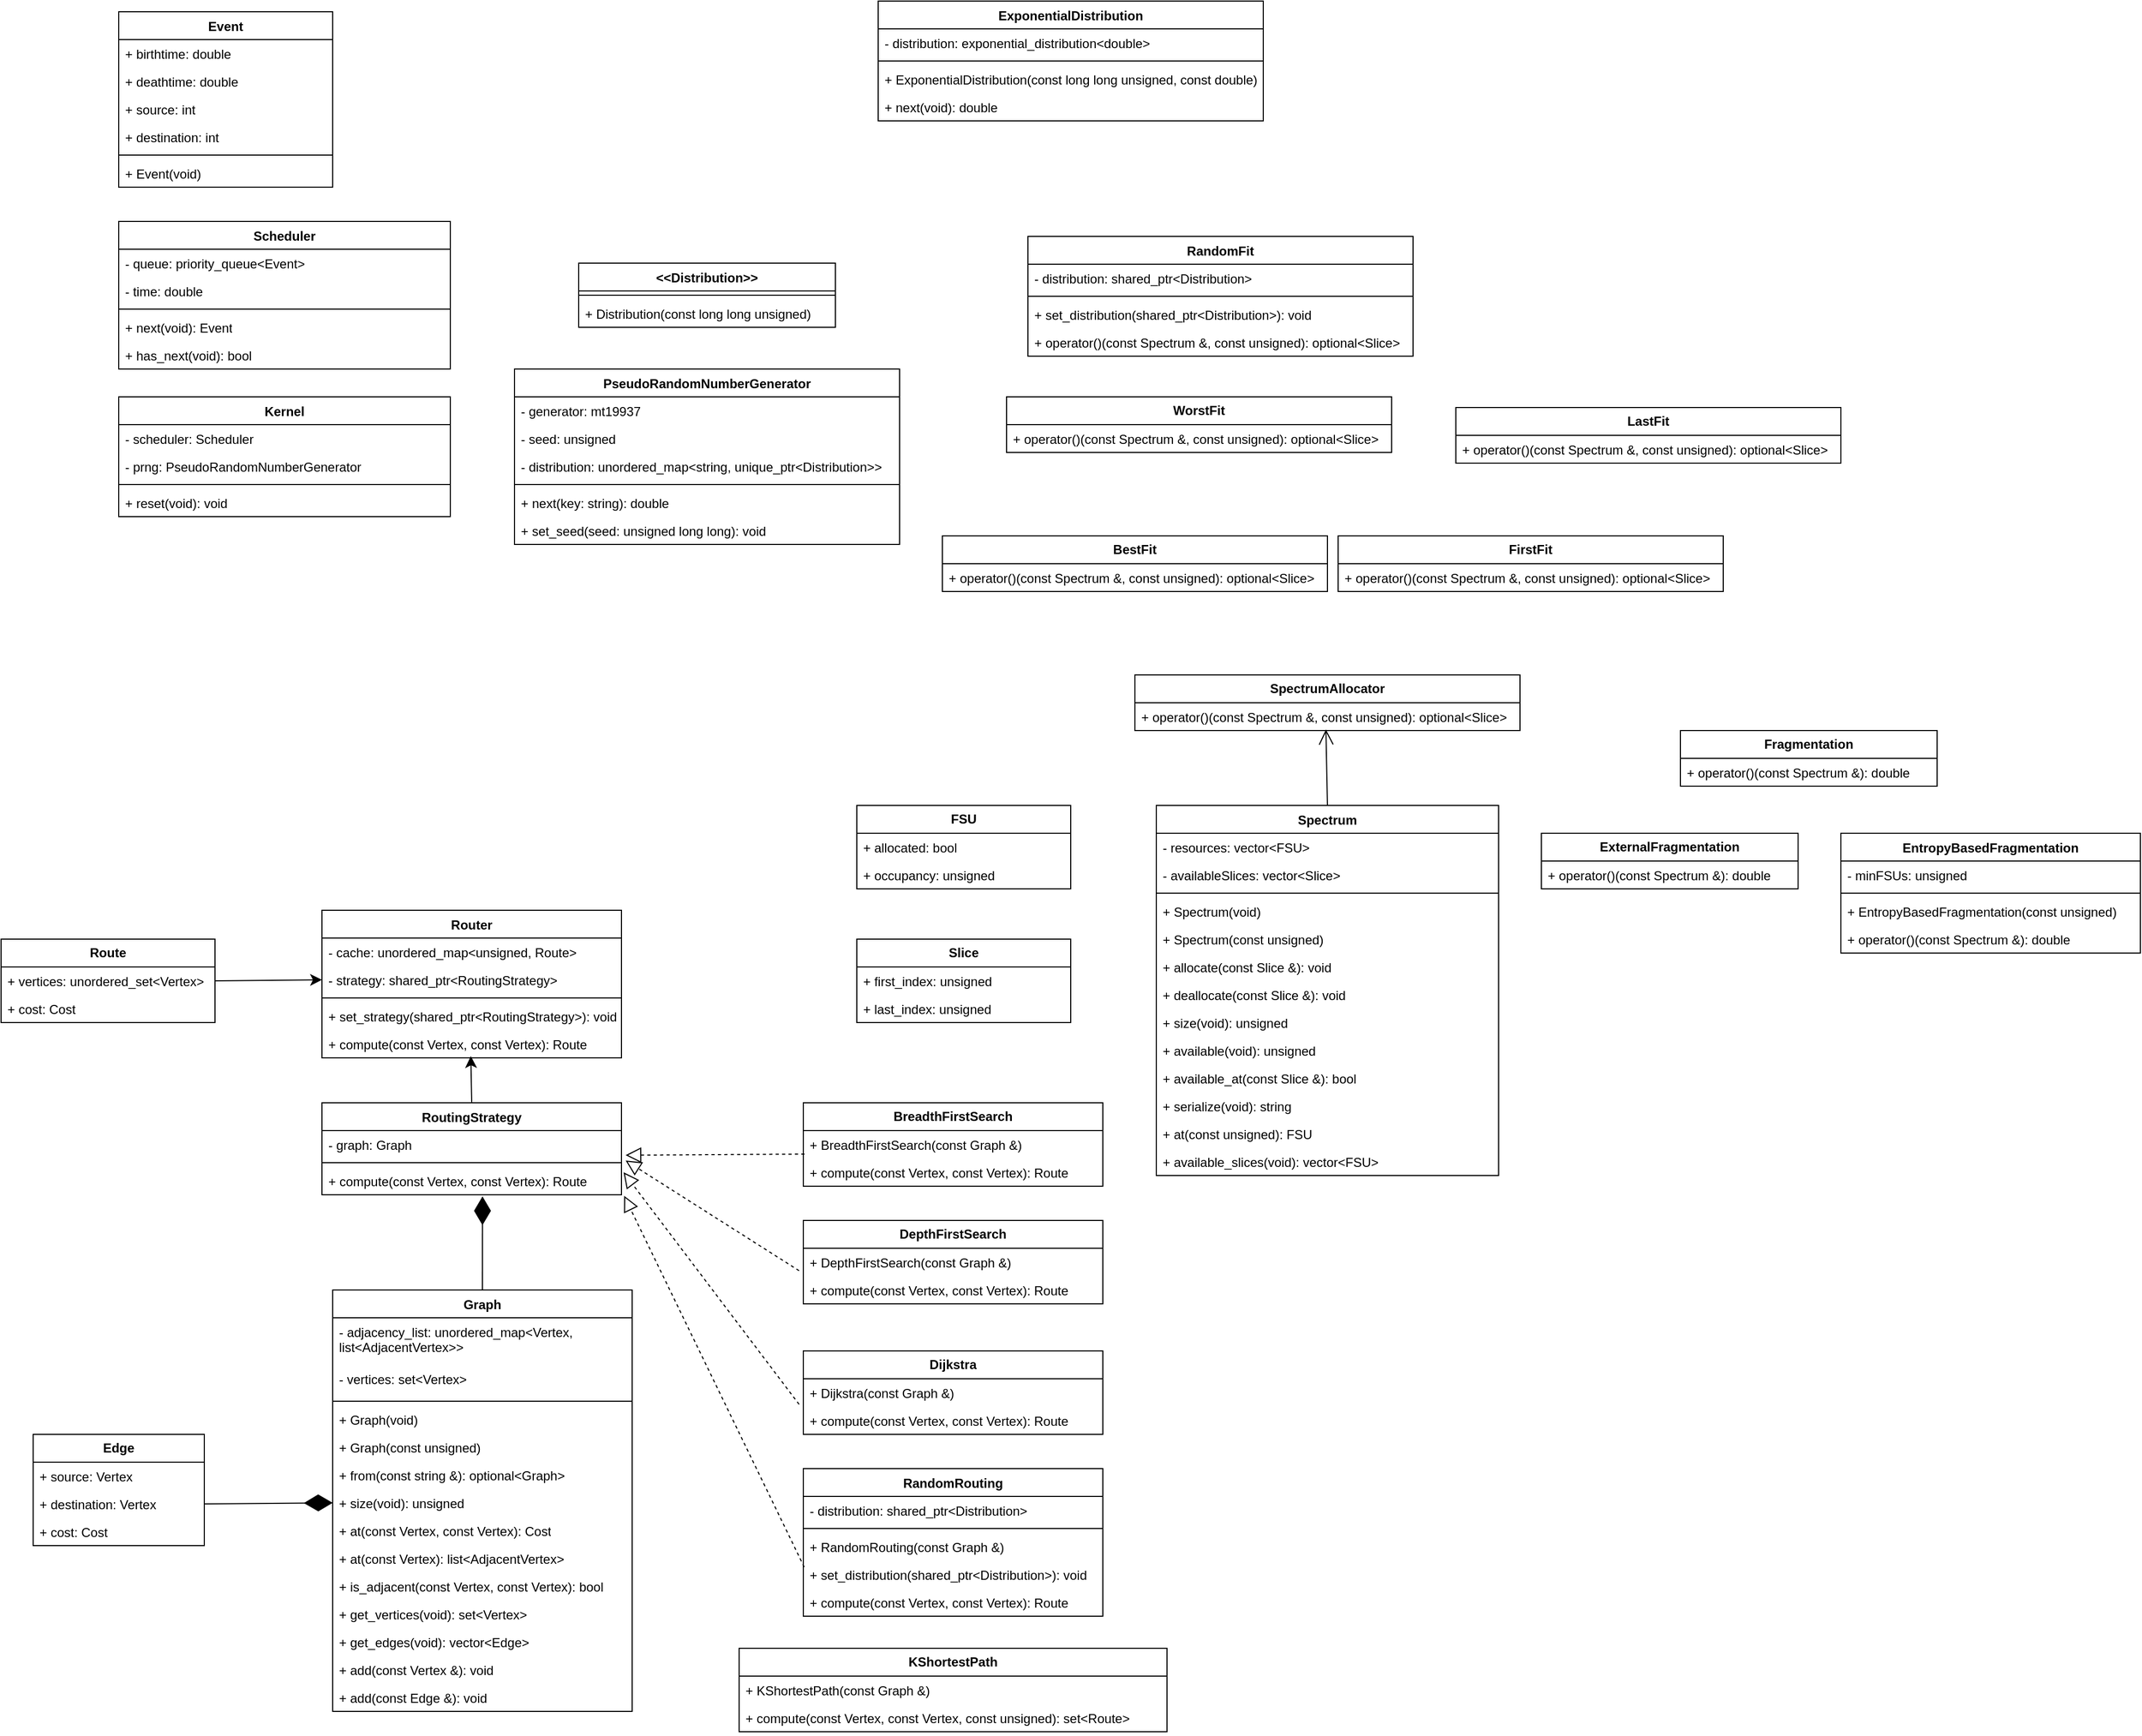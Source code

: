 <mxfile version="28.0.6">
  <diagram name="Class Diagram" id="etVhV5FqyHvskcprflf7">
    <mxGraphModel dx="1246" dy="1850" grid="1" gridSize="10" guides="1" tooltips="1" connect="1" arrows="1" fold="1" page="1" pageScale="1" pageWidth="827" pageHeight="1169" math="0" shadow="0">
      <root>
        <mxCell id="0" />
        <mxCell id="1" parent="0" />
        <mxCell id="QWBZkWJEh9wzD2UI-ISR-1" value="Graph" style="swimlane;fontStyle=1;align=center;verticalAlign=top;childLayout=stackLayout;horizontal=1;startSize=26;horizontalStack=0;resizeParent=1;resizeParentMax=0;resizeLast=0;collapsible=1;marginBottom=0;whiteSpace=wrap;html=1;" parent="1" vertex="1">
          <mxGeometry x="350" y="375" width="280" height="394" as="geometry" />
        </mxCell>
        <mxCell id="QWBZkWJEh9wzD2UI-ISR-2" value="- adjacency_list: unordered_map&amp;lt;Vertex, list&amp;lt;AdjacentVertex&amp;gt;&amp;gt;" style="text;strokeColor=none;fillColor=none;align=left;verticalAlign=top;spacingLeft=4;spacingRight=4;overflow=hidden;rotatable=0;points=[[0,0.5],[1,0.5]];portConstraint=eastwest;whiteSpace=wrap;html=1;" parent="QWBZkWJEh9wzD2UI-ISR-1" vertex="1">
          <mxGeometry y="26" width="280" height="44" as="geometry" />
        </mxCell>
        <mxCell id="QWBZkWJEh9wzD2UI-ISR-3" value="- vertices: set&amp;lt;Vertex&amp;gt;" style="text;strokeColor=none;fillColor=none;align=left;verticalAlign=top;spacingLeft=4;spacingRight=4;overflow=hidden;rotatable=0;points=[[0,0.5],[1,0.5]];portConstraint=eastwest;whiteSpace=wrap;html=1;" parent="QWBZkWJEh9wzD2UI-ISR-1" vertex="1">
          <mxGeometry y="70" width="280" height="30" as="geometry" />
        </mxCell>
        <mxCell id="QWBZkWJEh9wzD2UI-ISR-4" value="" style="line;strokeWidth=1;fillColor=none;align=left;verticalAlign=middle;spacingTop=-1;spacingLeft=3;spacingRight=3;rotatable=0;labelPosition=right;points=[];portConstraint=eastwest;strokeColor=inherit;" parent="QWBZkWJEh9wzD2UI-ISR-1" vertex="1">
          <mxGeometry y="100" width="280" height="8" as="geometry" />
        </mxCell>
        <mxCell id="QWBZkWJEh9wzD2UI-ISR-5" value="+ Graph(void)" style="text;strokeColor=none;fillColor=none;align=left;verticalAlign=top;spacingLeft=4;spacingRight=4;overflow=hidden;rotatable=0;points=[[0,0.5],[1,0.5]];portConstraint=eastwest;whiteSpace=wrap;html=1;" parent="QWBZkWJEh9wzD2UI-ISR-1" vertex="1">
          <mxGeometry y="108" width="280" height="26" as="geometry" />
        </mxCell>
        <mxCell id="QWBZkWJEh9wzD2UI-ISR-6" value="+ Graph(const unsigned)" style="text;strokeColor=none;fillColor=none;align=left;verticalAlign=top;spacingLeft=4;spacingRight=4;overflow=hidden;rotatable=0;points=[[0,0.5],[1,0.5]];portConstraint=eastwest;whiteSpace=wrap;html=1;" parent="QWBZkWJEh9wzD2UI-ISR-1" vertex="1">
          <mxGeometry y="134" width="280" height="26" as="geometry" />
        </mxCell>
        <mxCell id="QWBZkWJEh9wzD2UI-ISR-7" value="+ from(const string &amp;amp;): optional&amp;lt;Graph&amp;gt;" style="text;strokeColor=none;fillColor=none;align=left;verticalAlign=top;spacingLeft=4;spacingRight=4;overflow=hidden;rotatable=0;points=[[0,0.5],[1,0.5]];portConstraint=eastwest;whiteSpace=wrap;html=1;" parent="QWBZkWJEh9wzD2UI-ISR-1" vertex="1">
          <mxGeometry y="160" width="280" height="26" as="geometry" />
        </mxCell>
        <mxCell id="QWBZkWJEh9wzD2UI-ISR-8" value="+ size(void): unsigned" style="text;strokeColor=none;fillColor=none;align=left;verticalAlign=top;spacingLeft=4;spacingRight=4;overflow=hidden;rotatable=0;points=[[0,0.5],[1,0.5]];portConstraint=eastwest;whiteSpace=wrap;html=1;" parent="QWBZkWJEh9wzD2UI-ISR-1" vertex="1">
          <mxGeometry y="186" width="280" height="26" as="geometry" />
        </mxCell>
        <mxCell id="QWBZkWJEh9wzD2UI-ISR-9" value="+ at(const Vertex, const Vertex): Cost" style="text;strokeColor=none;fillColor=none;align=left;verticalAlign=top;spacingLeft=4;spacingRight=4;overflow=hidden;rotatable=0;points=[[0,0.5],[1,0.5]];portConstraint=eastwest;whiteSpace=wrap;html=1;" parent="QWBZkWJEh9wzD2UI-ISR-1" vertex="1">
          <mxGeometry y="212" width="280" height="26" as="geometry" />
        </mxCell>
        <mxCell id="QWBZkWJEh9wzD2UI-ISR-10" value="+ at(const Vertex): list&amp;lt;AdjacentVertex&amp;gt;" style="text;strokeColor=none;fillColor=none;align=left;verticalAlign=top;spacingLeft=4;spacingRight=4;overflow=hidden;rotatable=0;points=[[0,0.5],[1,0.5]];portConstraint=eastwest;whiteSpace=wrap;html=1;" parent="QWBZkWJEh9wzD2UI-ISR-1" vertex="1">
          <mxGeometry y="238" width="280" height="26" as="geometry" />
        </mxCell>
        <mxCell id="QWBZkWJEh9wzD2UI-ISR-11" value="+ is_adjacent(const Vertex, const Vertex): bool" style="text;strokeColor=none;fillColor=none;align=left;verticalAlign=top;spacingLeft=4;spacingRight=4;overflow=hidden;rotatable=0;points=[[0,0.5],[1,0.5]];portConstraint=eastwest;whiteSpace=wrap;html=1;" parent="QWBZkWJEh9wzD2UI-ISR-1" vertex="1">
          <mxGeometry y="264" width="280" height="26" as="geometry" />
        </mxCell>
        <mxCell id="QWBZkWJEh9wzD2UI-ISR-12" value="+ get_vertices(void): set&amp;lt;Vertex&amp;gt;" style="text;strokeColor=none;fillColor=none;align=left;verticalAlign=top;spacingLeft=4;spacingRight=4;overflow=hidden;rotatable=0;points=[[0,0.5],[1,0.5]];portConstraint=eastwest;whiteSpace=wrap;html=1;" parent="QWBZkWJEh9wzD2UI-ISR-1" vertex="1">
          <mxGeometry y="290" width="280" height="26" as="geometry" />
        </mxCell>
        <mxCell id="QWBZkWJEh9wzD2UI-ISR-13" value="+ get_edges(void): vector&amp;lt;Edge&amp;gt;" style="text;strokeColor=none;fillColor=none;align=left;verticalAlign=top;spacingLeft=4;spacingRight=4;overflow=hidden;rotatable=0;points=[[0,0.5],[1,0.5]];portConstraint=eastwest;whiteSpace=wrap;html=1;" parent="QWBZkWJEh9wzD2UI-ISR-1" vertex="1">
          <mxGeometry y="316" width="280" height="26" as="geometry" />
        </mxCell>
        <mxCell id="QWBZkWJEh9wzD2UI-ISR-14" value="+ add(const Vertex &amp;amp;): void" style="text;strokeColor=none;fillColor=none;align=left;verticalAlign=top;spacingLeft=4;spacingRight=4;overflow=hidden;rotatable=0;points=[[0,0.5],[1,0.5]];portConstraint=eastwest;whiteSpace=wrap;html=1;" parent="QWBZkWJEh9wzD2UI-ISR-1" vertex="1">
          <mxGeometry y="342" width="280" height="26" as="geometry" />
        </mxCell>
        <mxCell id="QWBZkWJEh9wzD2UI-ISR-15" value="+ add(const Edge &amp;amp;): void" style="text;strokeColor=none;fillColor=none;align=left;verticalAlign=top;spacingLeft=4;spacingRight=4;overflow=hidden;rotatable=0;points=[[0,0.5],[1,0.5]];portConstraint=eastwest;whiteSpace=wrap;html=1;" parent="QWBZkWJEh9wzD2UI-ISR-1" vertex="1">
          <mxGeometry y="368" width="280" height="26" as="geometry" />
        </mxCell>
        <mxCell id="QWBZkWJEh9wzD2UI-ISR-16" value="&lt;b&gt;Edge&lt;/b&gt;" style="swimlane;fontStyle=0;childLayout=stackLayout;horizontal=1;startSize=26;fillColor=none;horizontalStack=0;resizeParent=1;resizeParentMax=0;resizeLast=0;collapsible=1;marginBottom=0;whiteSpace=wrap;html=1;" parent="1" vertex="1">
          <mxGeometry x="70" y="510" width="160" height="104" as="geometry" />
        </mxCell>
        <mxCell id="QWBZkWJEh9wzD2UI-ISR-17" value="+ source: Vertex" style="text;strokeColor=none;fillColor=none;align=left;verticalAlign=top;spacingLeft=4;spacingRight=4;overflow=hidden;rotatable=0;points=[[0,0.5],[1,0.5]];portConstraint=eastwest;whiteSpace=wrap;html=1;" parent="QWBZkWJEh9wzD2UI-ISR-16" vertex="1">
          <mxGeometry y="26" width="160" height="26" as="geometry" />
        </mxCell>
        <mxCell id="QWBZkWJEh9wzD2UI-ISR-18" value="+ destination: Vertex" style="text;strokeColor=none;fillColor=none;align=left;verticalAlign=top;spacingLeft=4;spacingRight=4;overflow=hidden;rotatable=0;points=[[0,0.5],[1,0.5]];portConstraint=eastwest;whiteSpace=wrap;html=1;" parent="QWBZkWJEh9wzD2UI-ISR-16" vertex="1">
          <mxGeometry y="52" width="160" height="26" as="geometry" />
        </mxCell>
        <mxCell id="QWBZkWJEh9wzD2UI-ISR-19" value="+ cost: Cost" style="text;strokeColor=none;fillColor=none;align=left;verticalAlign=top;spacingLeft=4;spacingRight=4;overflow=hidden;rotatable=0;points=[[0,0.5],[1,0.5]];portConstraint=eastwest;whiteSpace=wrap;html=1;" parent="QWBZkWJEh9wzD2UI-ISR-16" vertex="1">
          <mxGeometry y="78" width="160" height="26" as="geometry" />
        </mxCell>
        <mxCell id="QWBZkWJEh9wzD2UI-ISR-20" value="" style="endArrow=diamondThin;endFill=1;endSize=24;html=1;rounded=0;fontSize=12;curved=1;exitX=1;exitY=0.5;exitDx=0;exitDy=0;entryX=0;entryY=0.5;entryDx=0;entryDy=0;" parent="1" source="QWBZkWJEh9wzD2UI-ISR-18" target="QWBZkWJEh9wzD2UI-ISR-8" edge="1">
          <mxGeometry width="160" relative="1" as="geometry">
            <mxPoint x="310" y="470" as="sourcePoint" />
            <mxPoint x="470" y="470" as="targetPoint" />
          </mxGeometry>
        </mxCell>
        <mxCell id="QWBZkWJEh9wzD2UI-ISR-21" value="&lt;b&gt;Route&lt;/b&gt;" style="swimlane;fontStyle=0;childLayout=stackLayout;horizontal=1;startSize=26;fillColor=none;horizontalStack=0;resizeParent=1;resizeParentMax=0;resizeLast=0;collapsible=1;marginBottom=0;whiteSpace=wrap;html=1;" parent="1" vertex="1">
          <mxGeometry x="40" y="47" width="200" height="78" as="geometry" />
        </mxCell>
        <mxCell id="QWBZkWJEh9wzD2UI-ISR-22" value="+ vertices: unordered_set&amp;lt;Vertex&amp;gt;" style="text;strokeColor=none;fillColor=none;align=left;verticalAlign=top;spacingLeft=4;spacingRight=4;overflow=hidden;rotatable=0;points=[[0,0.5],[1,0.5]];portConstraint=eastwest;whiteSpace=wrap;html=1;" parent="QWBZkWJEh9wzD2UI-ISR-21" vertex="1">
          <mxGeometry y="26" width="200" height="26" as="geometry" />
        </mxCell>
        <mxCell id="QWBZkWJEh9wzD2UI-ISR-23" value="+ cost: Cost" style="text;strokeColor=none;fillColor=none;align=left;verticalAlign=top;spacingLeft=4;spacingRight=4;overflow=hidden;rotatable=0;points=[[0,0.5],[1,0.5]];portConstraint=eastwest;whiteSpace=wrap;html=1;" parent="QWBZkWJEh9wzD2UI-ISR-21" vertex="1">
          <mxGeometry y="52" width="200" height="26" as="geometry" />
        </mxCell>
        <mxCell id="QWBZkWJEh9wzD2UI-ISR-24" value="Router" style="swimlane;fontStyle=1;align=center;verticalAlign=top;childLayout=stackLayout;horizontal=1;startSize=26;horizontalStack=0;resizeParent=1;resizeParentMax=0;resizeLast=0;collapsible=1;marginBottom=0;whiteSpace=wrap;html=1;" parent="1" vertex="1">
          <mxGeometry x="340" y="20" width="280" height="138" as="geometry" />
        </mxCell>
        <mxCell id="QWBZkWJEh9wzD2UI-ISR-25" value="- cache: unordered_map&amp;lt;unsigned, Route&amp;gt;" style="text;strokeColor=none;fillColor=none;align=left;verticalAlign=top;spacingLeft=4;spacingRight=4;overflow=hidden;rotatable=0;points=[[0,0.5],[1,0.5]];portConstraint=eastwest;whiteSpace=wrap;html=1;" parent="QWBZkWJEh9wzD2UI-ISR-24" vertex="1">
          <mxGeometry y="26" width="280" height="26" as="geometry" />
        </mxCell>
        <mxCell id="QWBZkWJEh9wzD2UI-ISR-26" value="- strategy: shared_ptr&amp;lt;RoutingStrategy&amp;gt;" style="text;strokeColor=none;fillColor=none;align=left;verticalAlign=top;spacingLeft=4;spacingRight=4;overflow=hidden;rotatable=0;points=[[0,0.5],[1,0.5]];portConstraint=eastwest;whiteSpace=wrap;html=1;" parent="QWBZkWJEh9wzD2UI-ISR-24" vertex="1">
          <mxGeometry y="52" width="280" height="26" as="geometry" />
        </mxCell>
        <mxCell id="QWBZkWJEh9wzD2UI-ISR-27" value="" style="line;strokeWidth=1;fillColor=none;align=left;verticalAlign=middle;spacingTop=-1;spacingLeft=3;spacingRight=3;rotatable=0;labelPosition=right;points=[];portConstraint=eastwest;strokeColor=inherit;" parent="QWBZkWJEh9wzD2UI-ISR-24" vertex="1">
          <mxGeometry y="78" width="280" height="8" as="geometry" />
        </mxCell>
        <mxCell id="QWBZkWJEh9wzD2UI-ISR-28" value="+ set_strategy(shared_ptr&amp;lt;RoutingStrategy&amp;gt;): void" style="text;strokeColor=none;fillColor=none;align=left;verticalAlign=top;spacingLeft=4;spacingRight=4;overflow=hidden;rotatable=0;points=[[0,0.5],[1,0.5]];portConstraint=eastwest;whiteSpace=wrap;html=1;" parent="QWBZkWJEh9wzD2UI-ISR-24" vertex="1">
          <mxGeometry y="86" width="280" height="26" as="geometry" />
        </mxCell>
        <mxCell id="QWBZkWJEh9wzD2UI-ISR-29" value="+ compute(const Vertex, const Vertex): Route" style="text;strokeColor=none;fillColor=none;align=left;verticalAlign=top;spacingLeft=4;spacingRight=4;overflow=hidden;rotatable=0;points=[[0,0.5],[1,0.5]];portConstraint=eastwest;whiteSpace=wrap;html=1;" parent="QWBZkWJEh9wzD2UI-ISR-24" vertex="1">
          <mxGeometry y="112" width="280" height="26" as="geometry" />
        </mxCell>
        <mxCell id="QWBZkWJEh9wzD2UI-ISR-30" style="edgeStyle=none;curved=1;rounded=0;orthogonalLoop=1;jettySize=auto;html=1;exitX=0.5;exitY=0;exitDx=0;exitDy=0;fontSize=12;startSize=8;endSize=8;entryX=0.497;entryY=0.939;entryDx=0;entryDy=0;entryPerimeter=0;" parent="1" source="QWBZkWJEh9wzD2UI-ISR-31" target="QWBZkWJEh9wzD2UI-ISR-29" edge="1">
          <mxGeometry relative="1" as="geometry" />
        </mxCell>
        <mxCell id="QWBZkWJEh9wzD2UI-ISR-31" value="RoutingStrategy" style="swimlane;fontStyle=1;align=center;verticalAlign=top;childLayout=stackLayout;horizontal=1;startSize=26;horizontalStack=0;resizeParent=1;resizeParentMax=0;resizeLast=0;collapsible=1;marginBottom=0;whiteSpace=wrap;html=1;" parent="1" vertex="1">
          <mxGeometry x="340" y="200" width="280" height="86" as="geometry" />
        </mxCell>
        <mxCell id="QWBZkWJEh9wzD2UI-ISR-32" value="- graph: Graph" style="text;strokeColor=none;fillColor=none;align=left;verticalAlign=top;spacingLeft=4;spacingRight=4;overflow=hidden;rotatable=0;points=[[0,0.5],[1,0.5]];portConstraint=eastwest;whiteSpace=wrap;html=1;" parent="QWBZkWJEh9wzD2UI-ISR-31" vertex="1">
          <mxGeometry y="26" width="280" height="26" as="geometry" />
        </mxCell>
        <mxCell id="QWBZkWJEh9wzD2UI-ISR-33" value="" style="line;strokeWidth=1;fillColor=none;align=left;verticalAlign=middle;spacingTop=-1;spacingLeft=3;spacingRight=3;rotatable=0;labelPosition=right;points=[];portConstraint=eastwest;strokeColor=inherit;" parent="QWBZkWJEh9wzD2UI-ISR-31" vertex="1">
          <mxGeometry y="52" width="280" height="8" as="geometry" />
        </mxCell>
        <mxCell id="QWBZkWJEh9wzD2UI-ISR-34" value="+ compute(const Vertex, const Vertex): Route" style="text;strokeColor=none;fillColor=none;align=left;verticalAlign=top;spacingLeft=4;spacingRight=4;overflow=hidden;rotatable=0;points=[[0,0.5],[1,0.5]];portConstraint=eastwest;whiteSpace=wrap;html=1;" parent="QWBZkWJEh9wzD2UI-ISR-31" vertex="1">
          <mxGeometry y="60" width="280" height="26" as="geometry" />
        </mxCell>
        <mxCell id="QWBZkWJEh9wzD2UI-ISR-35" style="edgeStyle=none;curved=1;rounded=0;orthogonalLoop=1;jettySize=auto;html=1;exitX=1;exitY=0.5;exitDx=0;exitDy=0;entryX=0;entryY=0.5;entryDx=0;entryDy=0;fontSize=12;startSize=8;endSize=8;" parent="1" source="QWBZkWJEh9wzD2UI-ISR-22" target="QWBZkWJEh9wzD2UI-ISR-26" edge="1">
          <mxGeometry relative="1" as="geometry" />
        </mxCell>
        <mxCell id="QWBZkWJEh9wzD2UI-ISR-36" value="" style="endArrow=diamondThin;endFill=1;endSize=24;html=1;rounded=0;fontSize=12;curved=1;exitX=0.5;exitY=0;exitDx=0;exitDy=0;entryX=0.536;entryY=1.057;entryDx=0;entryDy=0;entryPerimeter=0;" parent="1" source="QWBZkWJEh9wzD2UI-ISR-1" target="QWBZkWJEh9wzD2UI-ISR-34" edge="1">
          <mxGeometry width="160" relative="1" as="geometry">
            <mxPoint x="330" y="561" as="sourcePoint" />
            <mxPoint x="260" y="330" as="targetPoint" />
          </mxGeometry>
        </mxCell>
        <mxCell id="QWBZkWJEh9wzD2UI-ISR-37" value="&lt;b&gt;BreadthFirstSearch&lt;/b&gt;" style="swimlane;fontStyle=0;childLayout=stackLayout;horizontal=1;startSize=26;fillColor=none;horizontalStack=0;resizeParent=1;resizeParentMax=0;resizeLast=0;collapsible=1;marginBottom=0;whiteSpace=wrap;html=1;" parent="1" vertex="1">
          <mxGeometry x="790" y="200" width="280" height="78" as="geometry" />
        </mxCell>
        <mxCell id="QWBZkWJEh9wzD2UI-ISR-38" value="+ BreadthFirstSearch(const Graph &amp;amp;)" style="text;strokeColor=none;fillColor=none;align=left;verticalAlign=top;spacingLeft=4;spacingRight=4;overflow=hidden;rotatable=0;points=[[0,0.5],[1,0.5]];portConstraint=eastwest;whiteSpace=wrap;html=1;" parent="QWBZkWJEh9wzD2UI-ISR-37" vertex="1">
          <mxGeometry y="26" width="280" height="26" as="geometry" />
        </mxCell>
        <mxCell id="QWBZkWJEh9wzD2UI-ISR-39" value="+ compute(const Vertex, const Vertex): Route" style="text;strokeColor=none;fillColor=none;align=left;verticalAlign=top;spacingLeft=4;spacingRight=4;overflow=hidden;rotatable=0;points=[[0,0.5],[1,0.5]];portConstraint=eastwest;whiteSpace=wrap;html=1;" parent="QWBZkWJEh9wzD2UI-ISR-37" vertex="1">
          <mxGeometry y="52" width="280" height="26" as="geometry" />
        </mxCell>
        <mxCell id="QWBZkWJEh9wzD2UI-ISR-40" value="" style="endArrow=block;dashed=1;endFill=0;endSize=12;html=1;rounded=0;entryX=1.014;entryY=0.885;entryDx=0;entryDy=0;entryPerimeter=0;exitX=0.004;exitY=0.846;exitDx=0;exitDy=0;exitPerimeter=0;" parent="1" source="QWBZkWJEh9wzD2UI-ISR-38" target="QWBZkWJEh9wzD2UI-ISR-32" edge="1">
          <mxGeometry width="160" relative="1" as="geometry">
            <mxPoint x="650" y="375" as="sourcePoint" />
            <mxPoint x="810" y="375" as="targetPoint" />
          </mxGeometry>
        </mxCell>
        <mxCell id="QWBZkWJEh9wzD2UI-ISR-41" value="&lt;b&gt;DepthFirstSearch&lt;/b&gt;" style="swimlane;fontStyle=0;childLayout=stackLayout;horizontal=1;startSize=26;fillColor=none;horizontalStack=0;resizeParent=1;resizeParentMax=0;resizeLast=0;collapsible=1;marginBottom=0;whiteSpace=wrap;html=1;" parent="1" vertex="1">
          <mxGeometry x="790" y="310" width="280" height="78" as="geometry" />
        </mxCell>
        <mxCell id="QWBZkWJEh9wzD2UI-ISR-42" value="+&amp;nbsp;&lt;span style=&quot;text-align: center;&quot;&gt;DepthFirstSearch&lt;/span&gt;(const Graph &amp;amp;)" style="text;strokeColor=none;fillColor=none;align=left;verticalAlign=top;spacingLeft=4;spacingRight=4;overflow=hidden;rotatable=0;points=[[0,0.5],[1,0.5]];portConstraint=eastwest;whiteSpace=wrap;html=1;" parent="QWBZkWJEh9wzD2UI-ISR-41" vertex="1">
          <mxGeometry y="26" width="280" height="26" as="geometry" />
        </mxCell>
        <mxCell id="QWBZkWJEh9wzD2UI-ISR-43" value="+ compute(const Vertex, const Vertex): Route" style="text;strokeColor=none;fillColor=none;align=left;verticalAlign=top;spacingLeft=4;spacingRight=4;overflow=hidden;rotatable=0;points=[[0,0.5],[1,0.5]];portConstraint=eastwest;whiteSpace=wrap;html=1;" parent="QWBZkWJEh9wzD2UI-ISR-41" vertex="1">
          <mxGeometry y="52" width="280" height="26" as="geometry" />
        </mxCell>
        <mxCell id="QWBZkWJEh9wzD2UI-ISR-44" value="" style="endArrow=block;dashed=1;endFill=0;endSize=12;html=1;rounded=0;entryX=1.014;entryY=1.077;entryDx=0;entryDy=0;entryPerimeter=0;exitX=-0.014;exitY=0.808;exitDx=0;exitDy=0;exitPerimeter=0;" parent="1" source="QWBZkWJEh9wzD2UI-ISR-42" target="QWBZkWJEh9wzD2UI-ISR-32" edge="1">
          <mxGeometry width="160" relative="1" as="geometry">
            <mxPoint x="917" y="270" as="sourcePoint" />
            <mxPoint x="750" y="271" as="targetPoint" />
          </mxGeometry>
        </mxCell>
        <mxCell id="QWBZkWJEh9wzD2UI-ISR-45" value="&lt;b&gt;Dijkstra&lt;/b&gt;" style="swimlane;fontStyle=0;childLayout=stackLayout;horizontal=1;startSize=26;fillColor=none;horizontalStack=0;resizeParent=1;resizeParentMax=0;resizeLast=0;collapsible=1;marginBottom=0;whiteSpace=wrap;html=1;" parent="1" vertex="1">
          <mxGeometry x="790" y="432" width="280" height="78" as="geometry" />
        </mxCell>
        <mxCell id="QWBZkWJEh9wzD2UI-ISR-46" value="+&amp;nbsp;&lt;span style=&quot;text-align: center;&quot;&gt;Dijkstra&lt;/span&gt;(const Graph &amp;amp;)" style="text;strokeColor=none;fillColor=none;align=left;verticalAlign=top;spacingLeft=4;spacingRight=4;overflow=hidden;rotatable=0;points=[[0,0.5],[1,0.5]];portConstraint=eastwest;whiteSpace=wrap;html=1;" parent="QWBZkWJEh9wzD2UI-ISR-45" vertex="1">
          <mxGeometry y="26" width="280" height="26" as="geometry" />
        </mxCell>
        <mxCell id="QWBZkWJEh9wzD2UI-ISR-47" value="+ compute(const Vertex, const Vertex): Route" style="text;strokeColor=none;fillColor=none;align=left;verticalAlign=top;spacingLeft=4;spacingRight=4;overflow=hidden;rotatable=0;points=[[0,0.5],[1,0.5]];portConstraint=eastwest;whiteSpace=wrap;html=1;" parent="QWBZkWJEh9wzD2UI-ISR-45" vertex="1">
          <mxGeometry y="52" width="280" height="26" as="geometry" />
        </mxCell>
        <mxCell id="QWBZkWJEh9wzD2UI-ISR-48" value="" style="endArrow=block;dashed=1;endFill=0;endSize=12;html=1;rounded=0;entryX=1.007;entryY=0.192;entryDx=0;entryDy=0;entryPerimeter=0;exitX=-0.014;exitY=0.923;exitDx=0;exitDy=0;exitPerimeter=0;" parent="1" source="QWBZkWJEh9wzD2UI-ISR-46" target="QWBZkWJEh9wzD2UI-ISR-34" edge="1">
          <mxGeometry width="160" relative="1" as="geometry">
            <mxPoint x="892" y="443" as="sourcePoint" />
            <mxPoint x="730" y="340" as="targetPoint" />
          </mxGeometry>
        </mxCell>
        <mxCell id="QWBZkWJEh9wzD2UI-ISR-49" value="RandomRouting" style="swimlane;fontStyle=1;align=center;verticalAlign=top;childLayout=stackLayout;horizontal=1;startSize=26;horizontalStack=0;resizeParent=1;resizeParentMax=0;resizeLast=0;collapsible=1;marginBottom=0;whiteSpace=wrap;html=1;" parent="1" vertex="1">
          <mxGeometry x="790" y="542" width="280" height="138" as="geometry" />
        </mxCell>
        <mxCell id="QWBZkWJEh9wzD2UI-ISR-50" value="- distribution: shared_ptr&amp;lt;Distribution&amp;gt;" style="text;strokeColor=none;fillColor=none;align=left;verticalAlign=top;spacingLeft=4;spacingRight=4;overflow=hidden;rotatable=0;points=[[0,0.5],[1,0.5]];portConstraint=eastwest;whiteSpace=wrap;html=1;" parent="QWBZkWJEh9wzD2UI-ISR-49" vertex="1">
          <mxGeometry y="26" width="280" height="26" as="geometry" />
        </mxCell>
        <mxCell id="QWBZkWJEh9wzD2UI-ISR-51" value="" style="line;strokeWidth=1;fillColor=none;align=left;verticalAlign=middle;spacingTop=-1;spacingLeft=3;spacingRight=3;rotatable=0;labelPosition=right;points=[];portConstraint=eastwest;strokeColor=inherit;" parent="QWBZkWJEh9wzD2UI-ISR-49" vertex="1">
          <mxGeometry y="52" width="280" height="8" as="geometry" />
        </mxCell>
        <mxCell id="QWBZkWJEh9wzD2UI-ISR-52" value="+ RandomRouting(const Graph &amp;amp;)" style="text;strokeColor=none;fillColor=none;align=left;verticalAlign=top;spacingLeft=4;spacingRight=4;overflow=hidden;rotatable=0;points=[[0,0.5],[1,0.5]];portConstraint=eastwest;whiteSpace=wrap;html=1;" parent="QWBZkWJEh9wzD2UI-ISR-49" vertex="1">
          <mxGeometry y="60" width="280" height="26" as="geometry" />
        </mxCell>
        <mxCell id="QWBZkWJEh9wzD2UI-ISR-53" value="+ set_distribution(shared_ptr&amp;lt;Distribution&amp;gt;): void" style="text;strokeColor=none;fillColor=none;align=left;verticalAlign=top;spacingLeft=4;spacingRight=4;overflow=hidden;rotatable=0;points=[[0,0.5],[1,0.5]];portConstraint=eastwest;whiteSpace=wrap;html=1;" parent="QWBZkWJEh9wzD2UI-ISR-49" vertex="1">
          <mxGeometry y="86" width="280" height="26" as="geometry" />
        </mxCell>
        <mxCell id="QWBZkWJEh9wzD2UI-ISR-54" value="+ compute(const Vertex, const Vertex): Route" style="text;strokeColor=none;fillColor=none;align=left;verticalAlign=top;spacingLeft=4;spacingRight=4;overflow=hidden;rotatable=0;points=[[0,0.5],[1,0.5]];portConstraint=eastwest;whiteSpace=wrap;html=1;" parent="QWBZkWJEh9wzD2UI-ISR-49" vertex="1">
          <mxGeometry y="112" width="280" height="26" as="geometry" />
        </mxCell>
        <mxCell id="QWBZkWJEh9wzD2UI-ISR-55" value="&lt;b&gt;KShortestPath&lt;/b&gt;" style="swimlane;fontStyle=0;childLayout=stackLayout;horizontal=1;startSize=26;fillColor=none;horizontalStack=0;resizeParent=1;resizeParentMax=0;resizeLast=0;collapsible=1;marginBottom=0;whiteSpace=wrap;html=1;" parent="1" vertex="1">
          <mxGeometry x="730" y="710" width="400" height="78" as="geometry" />
        </mxCell>
        <mxCell id="QWBZkWJEh9wzD2UI-ISR-56" value="+&amp;nbsp;&lt;span style=&quot;text-align: center;&quot;&gt;KShortestPath&lt;/span&gt;(const Graph &amp;amp;)" style="text;strokeColor=none;fillColor=none;align=left;verticalAlign=top;spacingLeft=4;spacingRight=4;overflow=hidden;rotatable=0;points=[[0,0.5],[1,0.5]];portConstraint=eastwest;whiteSpace=wrap;html=1;" parent="QWBZkWJEh9wzD2UI-ISR-55" vertex="1">
          <mxGeometry y="26" width="400" height="26" as="geometry" />
        </mxCell>
        <mxCell id="QWBZkWJEh9wzD2UI-ISR-57" value="+ compute(const Vertex, const Vertex, const unsigned): set&amp;lt;Route&amp;gt;" style="text;strokeColor=none;fillColor=none;align=left;verticalAlign=top;spacingLeft=4;spacingRight=4;overflow=hidden;rotatable=0;points=[[0,0.5],[1,0.5]];portConstraint=eastwest;whiteSpace=wrap;html=1;" parent="QWBZkWJEh9wzD2UI-ISR-55" vertex="1">
          <mxGeometry y="52" width="400" height="26" as="geometry" />
        </mxCell>
        <mxCell id="QWBZkWJEh9wzD2UI-ISR-58" value="" style="endArrow=block;dashed=1;endFill=0;endSize=12;html=1;rounded=0;entryX=1.009;entryY=1.038;entryDx=0;entryDy=0;entryPerimeter=0;exitX=0.003;exitY=0.233;exitDx=0;exitDy=0;exitPerimeter=0;" parent="1" source="QWBZkWJEh9wzD2UI-ISR-53" target="QWBZkWJEh9wzD2UI-ISR-34" edge="1">
          <mxGeometry width="160" relative="1" as="geometry">
            <mxPoint x="894" y="647" as="sourcePoint" />
            <mxPoint x="730" y="430" as="targetPoint" />
          </mxGeometry>
        </mxCell>
        <mxCell id="QWBZkWJEh9wzD2UI-ISR-59" value="&lt;b&gt;FSU&lt;/b&gt;" style="swimlane;fontStyle=0;childLayout=stackLayout;horizontal=1;startSize=26;fillColor=none;horizontalStack=0;resizeParent=1;resizeParentMax=0;resizeLast=0;collapsible=1;marginBottom=0;whiteSpace=wrap;html=1;" parent="1" vertex="1">
          <mxGeometry x="840" y="-78" width="200" height="78" as="geometry" />
        </mxCell>
        <mxCell id="QWBZkWJEh9wzD2UI-ISR-60" value="+ allocated: bool" style="text;strokeColor=none;fillColor=none;align=left;verticalAlign=top;spacingLeft=4;spacingRight=4;overflow=hidden;rotatable=0;points=[[0,0.5],[1,0.5]];portConstraint=eastwest;whiteSpace=wrap;html=1;" parent="QWBZkWJEh9wzD2UI-ISR-59" vertex="1">
          <mxGeometry y="26" width="200" height="26" as="geometry" />
        </mxCell>
        <mxCell id="QWBZkWJEh9wzD2UI-ISR-61" value="+ occupancy: unsigned" style="text;strokeColor=none;fillColor=none;align=left;verticalAlign=top;spacingLeft=4;spacingRight=4;overflow=hidden;rotatable=0;points=[[0,0.5],[1,0.5]];portConstraint=eastwest;whiteSpace=wrap;html=1;" parent="QWBZkWJEh9wzD2UI-ISR-59" vertex="1">
          <mxGeometry y="52" width="200" height="26" as="geometry" />
        </mxCell>
        <mxCell id="QWBZkWJEh9wzD2UI-ISR-62" value="&lt;b&gt;Slice&lt;/b&gt;" style="swimlane;fontStyle=0;childLayout=stackLayout;horizontal=1;startSize=26;fillColor=none;horizontalStack=0;resizeParent=1;resizeParentMax=0;resizeLast=0;collapsible=1;marginBottom=0;whiteSpace=wrap;html=1;" parent="1" vertex="1">
          <mxGeometry x="840" y="47" width="200" height="78" as="geometry" />
        </mxCell>
        <mxCell id="QWBZkWJEh9wzD2UI-ISR-63" value="+ first_index: unsigned" style="text;strokeColor=none;fillColor=none;align=left;verticalAlign=top;spacingLeft=4;spacingRight=4;overflow=hidden;rotatable=0;points=[[0,0.5],[1,0.5]];portConstraint=eastwest;whiteSpace=wrap;html=1;" parent="QWBZkWJEh9wzD2UI-ISR-62" vertex="1">
          <mxGeometry y="26" width="200" height="26" as="geometry" />
        </mxCell>
        <mxCell id="QWBZkWJEh9wzD2UI-ISR-64" value="+ last_index: unsigned" style="text;strokeColor=none;fillColor=none;align=left;verticalAlign=top;spacingLeft=4;spacingRight=4;overflow=hidden;rotatable=0;points=[[0,0.5],[1,0.5]];portConstraint=eastwest;whiteSpace=wrap;html=1;" parent="QWBZkWJEh9wzD2UI-ISR-62" vertex="1">
          <mxGeometry y="52" width="200" height="26" as="geometry" />
        </mxCell>
        <mxCell id="QWBZkWJEh9wzD2UI-ISR-65" value="Spectrum" style="swimlane;fontStyle=1;align=center;verticalAlign=top;childLayout=stackLayout;horizontal=1;startSize=26;horizontalStack=0;resizeParent=1;resizeParentMax=0;resizeLast=0;collapsible=1;marginBottom=0;whiteSpace=wrap;html=1;" parent="1" vertex="1">
          <mxGeometry x="1120" y="-78" width="320" height="346" as="geometry" />
        </mxCell>
        <mxCell id="QWBZkWJEh9wzD2UI-ISR-66" value="- resources: vector&amp;lt;FSU&amp;gt;" style="text;strokeColor=none;fillColor=none;align=left;verticalAlign=top;spacingLeft=4;spacingRight=4;overflow=hidden;rotatable=0;points=[[0,0.5],[1,0.5]];portConstraint=eastwest;whiteSpace=wrap;html=1;" parent="QWBZkWJEh9wzD2UI-ISR-65" vertex="1">
          <mxGeometry y="26" width="320" height="26" as="geometry" />
        </mxCell>
        <mxCell id="QWBZkWJEh9wzD2UI-ISR-67" value="- availableSlices: vector&amp;lt;Slice&amp;gt;" style="text;strokeColor=none;fillColor=none;align=left;verticalAlign=top;spacingLeft=4;spacingRight=4;overflow=hidden;rotatable=0;points=[[0,0.5],[1,0.5]];portConstraint=eastwest;whiteSpace=wrap;html=1;" parent="QWBZkWJEh9wzD2UI-ISR-65" vertex="1">
          <mxGeometry y="52" width="320" height="26" as="geometry" />
        </mxCell>
        <mxCell id="QWBZkWJEh9wzD2UI-ISR-68" value="" style="line;strokeWidth=1;fillColor=none;align=left;verticalAlign=middle;spacingTop=-1;spacingLeft=3;spacingRight=3;rotatable=0;labelPosition=right;points=[];portConstraint=eastwest;strokeColor=inherit;" parent="QWBZkWJEh9wzD2UI-ISR-65" vertex="1">
          <mxGeometry y="78" width="320" height="8" as="geometry" />
        </mxCell>
        <mxCell id="QWBZkWJEh9wzD2UI-ISR-69" value="+ Spectrum(void)" style="text;strokeColor=none;fillColor=none;align=left;verticalAlign=top;spacingLeft=4;spacingRight=4;overflow=hidden;rotatable=0;points=[[0,0.5],[1,0.5]];portConstraint=eastwest;whiteSpace=wrap;html=1;" parent="QWBZkWJEh9wzD2UI-ISR-65" vertex="1">
          <mxGeometry y="86" width="320" height="26" as="geometry" />
        </mxCell>
        <mxCell id="QWBZkWJEh9wzD2UI-ISR-70" value="+ Spectrum(const unsigned)" style="text;strokeColor=none;fillColor=none;align=left;verticalAlign=top;spacingLeft=4;spacingRight=4;overflow=hidden;rotatable=0;points=[[0,0.5],[1,0.5]];portConstraint=eastwest;whiteSpace=wrap;html=1;" parent="QWBZkWJEh9wzD2UI-ISR-65" vertex="1">
          <mxGeometry y="112" width="320" height="26" as="geometry" />
        </mxCell>
        <mxCell id="QWBZkWJEh9wzD2UI-ISR-71" value="+ allocate(const Slice &amp;amp;): void" style="text;strokeColor=none;fillColor=none;align=left;verticalAlign=top;spacingLeft=4;spacingRight=4;overflow=hidden;rotatable=0;points=[[0,0.5],[1,0.5]];portConstraint=eastwest;whiteSpace=wrap;html=1;" parent="QWBZkWJEh9wzD2UI-ISR-65" vertex="1">
          <mxGeometry y="138" width="320" height="26" as="geometry" />
        </mxCell>
        <mxCell id="QWBZkWJEh9wzD2UI-ISR-72" value="+ deallocate(const Slice &amp;amp;): void" style="text;strokeColor=none;fillColor=none;align=left;verticalAlign=top;spacingLeft=4;spacingRight=4;overflow=hidden;rotatable=0;points=[[0,0.5],[1,0.5]];portConstraint=eastwest;whiteSpace=wrap;html=1;" parent="QWBZkWJEh9wzD2UI-ISR-65" vertex="1">
          <mxGeometry y="164" width="320" height="26" as="geometry" />
        </mxCell>
        <mxCell id="QWBZkWJEh9wzD2UI-ISR-73" value="+ size(void): unsigned" style="text;strokeColor=none;fillColor=none;align=left;verticalAlign=top;spacingLeft=4;spacingRight=4;overflow=hidden;rotatable=0;points=[[0,0.5],[1,0.5]];portConstraint=eastwest;whiteSpace=wrap;html=1;" parent="QWBZkWJEh9wzD2UI-ISR-65" vertex="1">
          <mxGeometry y="190" width="320" height="26" as="geometry" />
        </mxCell>
        <mxCell id="QWBZkWJEh9wzD2UI-ISR-74" value="+ available(void): unsigned" style="text;strokeColor=none;fillColor=none;align=left;verticalAlign=top;spacingLeft=4;spacingRight=4;overflow=hidden;rotatable=0;points=[[0,0.5],[1,0.5]];portConstraint=eastwest;whiteSpace=wrap;html=1;" parent="QWBZkWJEh9wzD2UI-ISR-65" vertex="1">
          <mxGeometry y="216" width="320" height="26" as="geometry" />
        </mxCell>
        <mxCell id="QWBZkWJEh9wzD2UI-ISR-75" value="+ available_at(const Slice &amp;amp;): bool" style="text;strokeColor=none;fillColor=none;align=left;verticalAlign=top;spacingLeft=4;spacingRight=4;overflow=hidden;rotatable=0;points=[[0,0.5],[1,0.5]];portConstraint=eastwest;whiteSpace=wrap;html=1;" parent="QWBZkWJEh9wzD2UI-ISR-65" vertex="1">
          <mxGeometry y="242" width="320" height="26" as="geometry" />
        </mxCell>
        <mxCell id="QWBZkWJEh9wzD2UI-ISR-76" value="+ serialize(void): string" style="text;strokeColor=none;fillColor=none;align=left;verticalAlign=top;spacingLeft=4;spacingRight=4;overflow=hidden;rotatable=0;points=[[0,0.5],[1,0.5]];portConstraint=eastwest;whiteSpace=wrap;html=1;" parent="QWBZkWJEh9wzD2UI-ISR-65" vertex="1">
          <mxGeometry y="268" width="320" height="26" as="geometry" />
        </mxCell>
        <mxCell id="QWBZkWJEh9wzD2UI-ISR-77" value="+ at(const unsigned): FSU" style="text;strokeColor=none;fillColor=none;align=left;verticalAlign=top;spacingLeft=4;spacingRight=4;overflow=hidden;rotatable=0;points=[[0,0.5],[1,0.5]];portConstraint=eastwest;whiteSpace=wrap;html=1;" parent="QWBZkWJEh9wzD2UI-ISR-65" vertex="1">
          <mxGeometry y="294" width="320" height="26" as="geometry" />
        </mxCell>
        <mxCell id="QWBZkWJEh9wzD2UI-ISR-78" value="+ available_slices(void): vector&amp;lt;FSU&amp;gt;" style="text;strokeColor=none;fillColor=none;align=left;verticalAlign=top;spacingLeft=4;spacingRight=4;overflow=hidden;rotatable=0;points=[[0,0.5],[1,0.5]];portConstraint=eastwest;whiteSpace=wrap;html=1;" parent="QWBZkWJEh9wzD2UI-ISR-65" vertex="1">
          <mxGeometry y="320" width="320" height="26" as="geometry" />
        </mxCell>
        <mxCell id="QWBZkWJEh9wzD2UI-ISR-79" value="&lt;b&gt;SpectrumAllocator&lt;/b&gt;" style="swimlane;fontStyle=0;childLayout=stackLayout;horizontal=1;startSize=26;fillColor=none;horizontalStack=0;resizeParent=1;resizeParentMax=0;resizeLast=0;collapsible=1;marginBottom=0;whiteSpace=wrap;html=1;" parent="1" vertex="1">
          <mxGeometry x="1100" y="-200" width="360" height="52" as="geometry" />
        </mxCell>
        <mxCell id="QWBZkWJEh9wzD2UI-ISR-80" value="+ operator()(const Spectrum &amp;amp;, const unsigned): optional&amp;lt;Slice&amp;gt;&amp;nbsp;" style="text;strokeColor=none;fillColor=none;align=left;verticalAlign=top;spacingLeft=4;spacingRight=4;overflow=hidden;rotatable=0;points=[[0,0.5],[1,0.5]];portConstraint=eastwest;whiteSpace=wrap;html=1;" parent="QWBZkWJEh9wzD2UI-ISR-79" vertex="1">
          <mxGeometry y="26" width="360" height="26" as="geometry" />
        </mxCell>
        <mxCell id="QWBZkWJEh9wzD2UI-ISR-81" value="" style="endArrow=open;endFill=1;endSize=12;html=1;rounded=0;fontSize=12;curved=1;exitX=0.5;exitY=0;exitDx=0;exitDy=0;entryX=0.496;entryY=0.962;entryDx=0;entryDy=0;entryPerimeter=0;" parent="1" source="QWBZkWJEh9wzD2UI-ISR-65" target="QWBZkWJEh9wzD2UI-ISR-80" edge="1">
          <mxGeometry width="160" relative="1" as="geometry">
            <mxPoint x="1400" y="-110" as="sourcePoint" />
            <mxPoint x="1560" y="-110" as="targetPoint" />
          </mxGeometry>
        </mxCell>
        <mxCell id="QWBZkWJEh9wzD2UI-ISR-82" value="&lt;b&gt;WorstFit&lt;/b&gt;" style="swimlane;fontStyle=0;childLayout=stackLayout;horizontal=1;startSize=26;fillColor=none;horizontalStack=0;resizeParent=1;resizeParentMax=0;resizeLast=0;collapsible=1;marginBottom=0;whiteSpace=wrap;html=1;" parent="1" vertex="1">
          <mxGeometry x="980" y="-460" width="360" height="52" as="geometry" />
        </mxCell>
        <mxCell id="QWBZkWJEh9wzD2UI-ISR-83" value="+ operator()(const Spectrum &amp;amp;, const unsigned): optional&amp;lt;Slice&amp;gt;&amp;nbsp;" style="text;strokeColor=none;fillColor=none;align=left;verticalAlign=top;spacingLeft=4;spacingRight=4;overflow=hidden;rotatable=0;points=[[0,0.5],[1,0.5]];portConstraint=eastwest;whiteSpace=wrap;html=1;" parent="QWBZkWJEh9wzD2UI-ISR-82" vertex="1">
          <mxGeometry y="26" width="360" height="26" as="geometry" />
        </mxCell>
        <mxCell id="QWBZkWJEh9wzD2UI-ISR-84" value="&lt;b&gt;LastFit&lt;/b&gt;" style="swimlane;fontStyle=0;childLayout=stackLayout;horizontal=1;startSize=26;fillColor=none;horizontalStack=0;resizeParent=1;resizeParentMax=0;resizeLast=0;collapsible=1;marginBottom=0;whiteSpace=wrap;html=1;" parent="1" vertex="1">
          <mxGeometry x="1400" y="-450" width="360" height="52" as="geometry" />
        </mxCell>
        <mxCell id="QWBZkWJEh9wzD2UI-ISR-85" value="+ operator()(const Spectrum &amp;amp;, const unsigned): optional&amp;lt;Slice&amp;gt;&amp;nbsp;" style="text;strokeColor=none;fillColor=none;align=left;verticalAlign=top;spacingLeft=4;spacingRight=4;overflow=hidden;rotatable=0;points=[[0,0.5],[1,0.5]];portConstraint=eastwest;whiteSpace=wrap;html=1;" parent="QWBZkWJEh9wzD2UI-ISR-84" vertex="1">
          <mxGeometry y="26" width="360" height="26" as="geometry" />
        </mxCell>
        <mxCell id="QWBZkWJEh9wzD2UI-ISR-86" value="&lt;b&gt;FirstFit&lt;/b&gt;" style="swimlane;fontStyle=0;childLayout=stackLayout;horizontal=1;startSize=26;fillColor=none;horizontalStack=0;resizeParent=1;resizeParentMax=0;resizeLast=0;collapsible=1;marginBottom=0;whiteSpace=wrap;html=1;" parent="1" vertex="1">
          <mxGeometry x="1290" y="-330" width="360" height="52" as="geometry" />
        </mxCell>
        <mxCell id="QWBZkWJEh9wzD2UI-ISR-87" value="+ operator()(const Spectrum &amp;amp;, const unsigned): optional&amp;lt;Slice&amp;gt;&amp;nbsp;" style="text;strokeColor=none;fillColor=none;align=left;verticalAlign=top;spacingLeft=4;spacingRight=4;overflow=hidden;rotatable=0;points=[[0,0.5],[1,0.5]];portConstraint=eastwest;whiteSpace=wrap;html=1;" parent="QWBZkWJEh9wzD2UI-ISR-86" vertex="1">
          <mxGeometry y="26" width="360" height="26" as="geometry" />
        </mxCell>
        <mxCell id="QWBZkWJEh9wzD2UI-ISR-88" value="&lt;b&gt;BestFit&lt;/b&gt;" style="swimlane;fontStyle=0;childLayout=stackLayout;horizontal=1;startSize=26;fillColor=none;horizontalStack=0;resizeParent=1;resizeParentMax=0;resizeLast=0;collapsible=1;marginBottom=0;whiteSpace=wrap;html=1;" parent="1" vertex="1">
          <mxGeometry x="920" y="-330" width="360" height="52" as="geometry" />
        </mxCell>
        <mxCell id="QWBZkWJEh9wzD2UI-ISR-89" value="+ operator()(const Spectrum &amp;amp;, const unsigned): optional&amp;lt;Slice&amp;gt;&amp;nbsp;" style="text;strokeColor=none;fillColor=none;align=left;verticalAlign=top;spacingLeft=4;spacingRight=4;overflow=hidden;rotatable=0;points=[[0,0.5],[1,0.5]];portConstraint=eastwest;whiteSpace=wrap;html=1;" parent="QWBZkWJEh9wzD2UI-ISR-88" vertex="1">
          <mxGeometry y="26" width="360" height="26" as="geometry" />
        </mxCell>
        <mxCell id="QWBZkWJEh9wzD2UI-ISR-90" value="RandomFit" style="swimlane;fontStyle=1;align=center;verticalAlign=top;childLayout=stackLayout;horizontal=1;startSize=26;horizontalStack=0;resizeParent=1;resizeParentMax=0;resizeLast=0;collapsible=1;marginBottom=0;whiteSpace=wrap;html=1;" parent="1" vertex="1">
          <mxGeometry x="1000" y="-610" width="360" height="112" as="geometry" />
        </mxCell>
        <mxCell id="QWBZkWJEh9wzD2UI-ISR-91" value="- distribution: shared_ptr&amp;lt;Distribution&amp;gt;" style="text;strokeColor=none;fillColor=none;align=left;verticalAlign=top;spacingLeft=4;spacingRight=4;overflow=hidden;rotatable=0;points=[[0,0.5],[1,0.5]];portConstraint=eastwest;whiteSpace=wrap;html=1;" parent="QWBZkWJEh9wzD2UI-ISR-90" vertex="1">
          <mxGeometry y="26" width="360" height="26" as="geometry" />
        </mxCell>
        <mxCell id="QWBZkWJEh9wzD2UI-ISR-92" value="" style="line;strokeWidth=1;fillColor=none;align=left;verticalAlign=middle;spacingTop=-1;spacingLeft=3;spacingRight=3;rotatable=0;labelPosition=right;points=[];portConstraint=eastwest;strokeColor=inherit;" parent="QWBZkWJEh9wzD2UI-ISR-90" vertex="1">
          <mxGeometry y="52" width="360" height="8" as="geometry" />
        </mxCell>
        <mxCell id="QWBZkWJEh9wzD2UI-ISR-93" value="+ set_distribution(shared_ptr&amp;lt;Distribution&amp;gt;): void" style="text;strokeColor=none;fillColor=none;align=left;verticalAlign=top;spacingLeft=4;spacingRight=4;overflow=hidden;rotatable=0;points=[[0,0.5],[1,0.5]];portConstraint=eastwest;whiteSpace=wrap;html=1;" parent="QWBZkWJEh9wzD2UI-ISR-90" vertex="1">
          <mxGeometry y="60" width="360" height="26" as="geometry" />
        </mxCell>
        <mxCell id="QWBZkWJEh9wzD2UI-ISR-94" value="+ operator()(const Spectrum &amp;amp;, const unsigned): optional&amp;lt;Slice&amp;gt;&amp;nbsp;" style="text;strokeColor=none;fillColor=none;align=left;verticalAlign=top;spacingLeft=4;spacingRight=4;overflow=hidden;rotatable=0;points=[[0,0.5],[1,0.5]];portConstraint=eastwest;whiteSpace=wrap;html=1;" parent="QWBZkWJEh9wzD2UI-ISR-90" vertex="1">
          <mxGeometry y="86" width="360" height="26" as="geometry" />
        </mxCell>
        <mxCell id="QWBZkWJEh9wzD2UI-ISR-95" value="&lt;span&gt;Fragmentation&lt;/span&gt;" style="swimlane;fontStyle=1;childLayout=stackLayout;horizontal=1;startSize=26;fillColor=none;horizontalStack=0;resizeParent=1;resizeParentMax=0;resizeLast=0;collapsible=1;marginBottom=0;whiteSpace=wrap;html=1;" parent="1" vertex="1">
          <mxGeometry x="1610" y="-148" width="240" height="52" as="geometry" />
        </mxCell>
        <mxCell id="QWBZkWJEh9wzD2UI-ISR-96" value="+ operator()(const Spectrum &amp;amp;): double" style="text;strokeColor=none;fillColor=none;align=left;verticalAlign=top;spacingLeft=4;spacingRight=4;overflow=hidden;rotatable=0;points=[[0,0.5],[1,0.5]];portConstraint=eastwest;whiteSpace=wrap;html=1;" parent="QWBZkWJEh9wzD2UI-ISR-95" vertex="1">
          <mxGeometry y="26" width="240" height="26" as="geometry" />
        </mxCell>
        <mxCell id="QWBZkWJEh9wzD2UI-ISR-97" value="&lt;b&gt;ExternalFragmentation&lt;/b&gt;" style="swimlane;fontStyle=0;childLayout=stackLayout;horizontal=1;startSize=26;fillColor=none;horizontalStack=0;resizeParent=1;resizeParentMax=0;resizeLast=0;collapsible=1;marginBottom=0;whiteSpace=wrap;html=1;" parent="1" vertex="1">
          <mxGeometry x="1480" y="-52" width="240" height="52" as="geometry" />
        </mxCell>
        <mxCell id="QWBZkWJEh9wzD2UI-ISR-98" value="+ operator()(const Spectrum &amp;amp;): double" style="text;strokeColor=none;fillColor=none;align=left;verticalAlign=top;spacingLeft=4;spacingRight=4;overflow=hidden;rotatable=0;points=[[0,0.5],[1,0.5]];portConstraint=eastwest;whiteSpace=wrap;html=1;" parent="QWBZkWJEh9wzD2UI-ISR-97" vertex="1">
          <mxGeometry y="26" width="240" height="26" as="geometry" />
        </mxCell>
        <mxCell id="QWBZkWJEh9wzD2UI-ISR-99" value="EntropyBasedFragmentation" style="swimlane;fontStyle=1;align=center;verticalAlign=top;childLayout=stackLayout;horizontal=1;startSize=26;horizontalStack=0;resizeParent=1;resizeParentMax=0;resizeLast=0;collapsible=1;marginBottom=0;whiteSpace=wrap;html=1;" parent="1" vertex="1">
          <mxGeometry x="1760" y="-52" width="280" height="112" as="geometry" />
        </mxCell>
        <mxCell id="QWBZkWJEh9wzD2UI-ISR-100" value="- minFSUs: unsigned" style="text;strokeColor=none;fillColor=none;align=left;verticalAlign=top;spacingLeft=4;spacingRight=4;overflow=hidden;rotatable=0;points=[[0,0.5],[1,0.5]];portConstraint=eastwest;whiteSpace=wrap;html=1;" parent="QWBZkWJEh9wzD2UI-ISR-99" vertex="1">
          <mxGeometry y="26" width="280" height="26" as="geometry" />
        </mxCell>
        <mxCell id="QWBZkWJEh9wzD2UI-ISR-101" value="" style="line;strokeWidth=1;fillColor=none;align=left;verticalAlign=middle;spacingTop=-1;spacingLeft=3;spacingRight=3;rotatable=0;labelPosition=right;points=[];portConstraint=eastwest;strokeColor=inherit;" parent="QWBZkWJEh9wzD2UI-ISR-99" vertex="1">
          <mxGeometry y="52" width="280" height="8" as="geometry" />
        </mxCell>
        <mxCell id="QWBZkWJEh9wzD2UI-ISR-102" value="+ EntropyBasedFragmentation(const unsigned)" style="text;strokeColor=none;fillColor=none;align=left;verticalAlign=top;spacingLeft=4;spacingRight=4;overflow=hidden;rotatable=0;points=[[0,0.5],[1,0.5]];portConstraint=eastwest;whiteSpace=wrap;html=1;" parent="QWBZkWJEh9wzD2UI-ISR-99" vertex="1">
          <mxGeometry y="60" width="280" height="26" as="geometry" />
        </mxCell>
        <mxCell id="QWBZkWJEh9wzD2UI-ISR-103" value="+ operator()(const Spectrum &amp;amp;): double" style="text;strokeColor=none;fillColor=none;align=left;verticalAlign=top;spacingLeft=4;spacingRight=4;overflow=hidden;rotatable=0;points=[[0,0.5],[1,0.5]];portConstraint=eastwest;whiteSpace=wrap;html=1;" parent="QWBZkWJEh9wzD2UI-ISR-99" vertex="1">
          <mxGeometry y="86" width="280" height="26" as="geometry" />
        </mxCell>
        <mxCell id="QWBZkWJEh9wzD2UI-ISR-104" value="Event" style="swimlane;fontStyle=1;align=center;verticalAlign=top;childLayout=stackLayout;horizontal=1;startSize=26;horizontalStack=0;resizeParent=1;resizeParentMax=0;resizeLast=0;collapsible=1;marginBottom=0;whiteSpace=wrap;html=1;" parent="1" vertex="1">
          <mxGeometry x="150" y="-820" width="200" height="164" as="geometry" />
        </mxCell>
        <mxCell id="QWBZkWJEh9wzD2UI-ISR-105" value="+ birthtime: double" style="text;strokeColor=none;fillColor=none;align=left;verticalAlign=top;spacingLeft=4;spacingRight=4;overflow=hidden;rotatable=0;points=[[0,0.5],[1,0.5]];portConstraint=eastwest;whiteSpace=wrap;html=1;" parent="QWBZkWJEh9wzD2UI-ISR-104" vertex="1">
          <mxGeometry y="26" width="200" height="26" as="geometry" />
        </mxCell>
        <mxCell id="10m6bOs9BhG2jAqL6qBl-50" value="+ deathtime: double" style="text;strokeColor=none;fillColor=none;align=left;verticalAlign=top;spacingLeft=4;spacingRight=4;overflow=hidden;rotatable=0;points=[[0,0.5],[1,0.5]];portConstraint=eastwest;whiteSpace=wrap;html=1;" vertex="1" parent="QWBZkWJEh9wzD2UI-ISR-104">
          <mxGeometry y="52" width="200" height="26" as="geometry" />
        </mxCell>
        <mxCell id="10m6bOs9BhG2jAqL6qBl-51" value="+ source: int" style="text;strokeColor=none;fillColor=none;align=left;verticalAlign=top;spacingLeft=4;spacingRight=4;overflow=hidden;rotatable=0;points=[[0,0.5],[1,0.5]];portConstraint=eastwest;whiteSpace=wrap;html=1;" vertex="1" parent="QWBZkWJEh9wzD2UI-ISR-104">
          <mxGeometry y="78" width="200" height="26" as="geometry" />
        </mxCell>
        <mxCell id="10m6bOs9BhG2jAqL6qBl-52" value="+ destination: int" style="text;strokeColor=none;fillColor=none;align=left;verticalAlign=top;spacingLeft=4;spacingRight=4;overflow=hidden;rotatable=0;points=[[0,0.5],[1,0.5]];portConstraint=eastwest;whiteSpace=wrap;html=1;" vertex="1" parent="QWBZkWJEh9wzD2UI-ISR-104">
          <mxGeometry y="104" width="200" height="26" as="geometry" />
        </mxCell>
        <mxCell id="QWBZkWJEh9wzD2UI-ISR-107" value="" style="line;strokeWidth=1;fillColor=none;align=left;verticalAlign=middle;spacingTop=-1;spacingLeft=3;spacingRight=3;rotatable=0;labelPosition=right;points=[];portConstraint=eastwest;strokeColor=inherit;" parent="QWBZkWJEh9wzD2UI-ISR-104" vertex="1">
          <mxGeometry y="130" width="200" height="8" as="geometry" />
        </mxCell>
        <mxCell id="QWBZkWJEh9wzD2UI-ISR-108" value="+ Event(void)" style="text;strokeColor=none;fillColor=none;align=left;verticalAlign=top;spacingLeft=4;spacingRight=4;overflow=hidden;rotatable=0;points=[[0,0.5],[1,0.5]];portConstraint=eastwest;whiteSpace=wrap;html=1;" parent="QWBZkWJEh9wzD2UI-ISR-104" vertex="1">
          <mxGeometry y="138" width="200" height="26" as="geometry" />
        </mxCell>
        <mxCell id="QWBZkWJEh9wzD2UI-ISR-121" value="&amp;lt;&amp;lt;Distribution&amp;gt;&amp;gt;" style="swimlane;fontStyle=1;align=center;verticalAlign=top;childLayout=stackLayout;horizontal=1;startSize=26;horizontalStack=0;resizeParent=1;resizeParentMax=0;resizeLast=0;collapsible=1;marginBottom=0;whiteSpace=wrap;html=1;" parent="1" vertex="1">
          <mxGeometry x="580" y="-585" width="240" height="60" as="geometry" />
        </mxCell>
        <mxCell id="QWBZkWJEh9wzD2UI-ISR-124" value="" style="line;strokeWidth=1;fillColor=none;align=left;verticalAlign=middle;spacingTop=-1;spacingLeft=3;spacingRight=3;rotatable=0;labelPosition=right;points=[];portConstraint=eastwest;strokeColor=inherit;" parent="QWBZkWJEh9wzD2UI-ISR-121" vertex="1">
          <mxGeometry y="26" width="240" height="8" as="geometry" />
        </mxCell>
        <mxCell id="QWBZkWJEh9wzD2UI-ISR-125" value="+ Distribution(const long long unsigned)" style="text;strokeColor=none;fillColor=none;align=left;verticalAlign=top;spacingLeft=4;spacingRight=4;overflow=hidden;rotatable=0;points=[[0,0.5],[1,0.5]];portConstraint=eastwest;whiteSpace=wrap;html=1;" parent="QWBZkWJEh9wzD2UI-ISR-121" vertex="1">
          <mxGeometry y="34" width="240" height="26" as="geometry" />
        </mxCell>
        <mxCell id="QWBZkWJEh9wzD2UI-ISR-128" value="ExponentialDistribution" style="swimlane;fontStyle=1;align=center;verticalAlign=top;childLayout=stackLayout;horizontal=1;startSize=26;horizontalStack=0;resizeParent=1;resizeParentMax=0;resizeLast=0;collapsible=1;marginBottom=0;whiteSpace=wrap;html=1;" parent="1" vertex="1">
          <mxGeometry x="860" y="-830" width="360" height="112" as="geometry" />
        </mxCell>
        <mxCell id="QWBZkWJEh9wzD2UI-ISR-129" value="- distribution: exponential_distribution&amp;lt;double&amp;gt;" style="text;strokeColor=none;fillColor=none;align=left;verticalAlign=top;spacingLeft=4;spacingRight=4;overflow=hidden;rotatable=0;points=[[0,0.5],[1,0.5]];portConstraint=eastwest;whiteSpace=wrap;html=1;" parent="QWBZkWJEh9wzD2UI-ISR-128" vertex="1">
          <mxGeometry y="26" width="360" height="26" as="geometry" />
        </mxCell>
        <mxCell id="QWBZkWJEh9wzD2UI-ISR-130" value="" style="line;strokeWidth=1;fillColor=none;align=left;verticalAlign=middle;spacingTop=-1;spacingLeft=3;spacingRight=3;rotatable=0;labelPosition=right;points=[];portConstraint=eastwest;strokeColor=inherit;" parent="QWBZkWJEh9wzD2UI-ISR-128" vertex="1">
          <mxGeometry y="52" width="360" height="8" as="geometry" />
        </mxCell>
        <mxCell id="QWBZkWJEh9wzD2UI-ISR-131" value="+ ExponentialDistribution(const long long unsigned, const double)" style="text;strokeColor=none;fillColor=none;align=left;verticalAlign=top;spacingLeft=4;spacingRight=4;overflow=hidden;rotatable=0;points=[[0,0.5],[1,0.5]];portConstraint=eastwest;whiteSpace=wrap;html=1;" parent="QWBZkWJEh9wzD2UI-ISR-128" vertex="1">
          <mxGeometry y="60" width="360" height="26" as="geometry" />
        </mxCell>
        <mxCell id="QWBZkWJEh9wzD2UI-ISR-132" value="+ next(void): double" style="text;strokeColor=none;fillColor=none;align=left;verticalAlign=top;spacingLeft=4;spacingRight=4;overflow=hidden;rotatable=0;points=[[0,0.5],[1,0.5]];portConstraint=eastwest;whiteSpace=wrap;html=1;" parent="QWBZkWJEh9wzD2UI-ISR-128" vertex="1">
          <mxGeometry y="86" width="360" height="26" as="geometry" />
        </mxCell>
        <mxCell id="10m6bOs9BhG2jAqL6qBl-1" value="Scheduler" style="swimlane;fontStyle=1;align=center;verticalAlign=top;childLayout=stackLayout;horizontal=1;startSize=26;horizontalStack=0;resizeParent=1;resizeParentMax=0;resizeLast=0;collapsible=1;marginBottom=0;whiteSpace=wrap;html=1;" vertex="1" parent="1">
          <mxGeometry x="150" y="-624" width="310" height="138" as="geometry" />
        </mxCell>
        <mxCell id="10m6bOs9BhG2jAqL6qBl-2" value="- queue: priority_queue&amp;lt;Event&amp;gt;" style="text;strokeColor=none;fillColor=none;align=left;verticalAlign=top;spacingLeft=4;spacingRight=4;overflow=hidden;rotatable=0;points=[[0,0.5],[1,0.5]];portConstraint=eastwest;whiteSpace=wrap;html=1;" vertex="1" parent="10m6bOs9BhG2jAqL6qBl-1">
          <mxGeometry y="26" width="310" height="26" as="geometry" />
        </mxCell>
        <mxCell id="10m6bOs9BhG2jAqL6qBl-3" value="- time: double" style="text;strokeColor=none;fillColor=none;align=left;verticalAlign=top;spacingLeft=4;spacingRight=4;overflow=hidden;rotatable=0;points=[[0,0.5],[1,0.5]];portConstraint=eastwest;whiteSpace=wrap;html=1;" vertex="1" parent="10m6bOs9BhG2jAqL6qBl-1">
          <mxGeometry y="52" width="310" height="26" as="geometry" />
        </mxCell>
        <mxCell id="10m6bOs9BhG2jAqL6qBl-5" value="" style="line;strokeWidth=1;fillColor=none;align=left;verticalAlign=middle;spacingTop=-1;spacingLeft=3;spacingRight=3;rotatable=0;labelPosition=right;points=[];portConstraint=eastwest;strokeColor=inherit;" vertex="1" parent="10m6bOs9BhG2jAqL6qBl-1">
          <mxGeometry y="78" width="310" height="8" as="geometry" />
        </mxCell>
        <mxCell id="10m6bOs9BhG2jAqL6qBl-6" value="+ next(void&lt;span style=&quot;background-color: transparent; color: light-dark(rgb(0, 0, 0), rgb(255, 255, 255));&quot;&gt;): Event&lt;/span&gt;" style="text;strokeColor=none;fillColor=none;align=left;verticalAlign=top;spacingLeft=4;spacingRight=4;overflow=hidden;rotatable=0;points=[[0,0.5],[1,0.5]];portConstraint=eastwest;whiteSpace=wrap;html=1;" vertex="1" parent="10m6bOs9BhG2jAqL6qBl-1">
          <mxGeometry y="86" width="310" height="26" as="geometry" />
        </mxCell>
        <mxCell id="10m6bOs9BhG2jAqL6qBl-11" value="+ has_next(void): bool" style="text;strokeColor=none;fillColor=none;align=left;verticalAlign=top;spacingLeft=4;spacingRight=4;overflow=hidden;rotatable=0;points=[[0,0.5],[1,0.5]];portConstraint=eastwest;whiteSpace=wrap;html=1;" vertex="1" parent="10m6bOs9BhG2jAqL6qBl-1">
          <mxGeometry y="112" width="310" height="26" as="geometry" />
        </mxCell>
        <mxCell id="10m6bOs9BhG2jAqL6qBl-12" value="Kernel" style="swimlane;fontStyle=1;align=center;verticalAlign=top;childLayout=stackLayout;horizontal=1;startSize=26;horizontalStack=0;resizeParent=1;resizeParentMax=0;resizeLast=0;collapsible=1;marginBottom=0;whiteSpace=wrap;html=1;" vertex="1" parent="1">
          <mxGeometry x="150" y="-460" width="310" height="112" as="geometry" />
        </mxCell>
        <mxCell id="10m6bOs9BhG2jAqL6qBl-15" value="- scheduler: Scheduler" style="text;strokeColor=none;fillColor=none;align=left;verticalAlign=top;spacingLeft=4;spacingRight=4;overflow=hidden;rotatable=0;points=[[0,0.5],[1,0.5]];portConstraint=eastwest;whiteSpace=wrap;html=1;" vertex="1" parent="10m6bOs9BhG2jAqL6qBl-12">
          <mxGeometry y="26" width="310" height="26" as="geometry" />
        </mxCell>
        <mxCell id="10m6bOs9BhG2jAqL6qBl-32" value="- prng: PseudoRandomNumberGenerator" style="text;strokeColor=none;fillColor=none;align=left;verticalAlign=top;spacingLeft=4;spacingRight=4;overflow=hidden;rotatable=0;points=[[0,0.5],[1,0.5]];portConstraint=eastwest;whiteSpace=wrap;html=1;" vertex="1" parent="10m6bOs9BhG2jAqL6qBl-12">
          <mxGeometry y="52" width="310" height="26" as="geometry" />
        </mxCell>
        <mxCell id="10m6bOs9BhG2jAqL6qBl-16" value="" style="line;strokeWidth=1;fillColor=none;align=left;verticalAlign=middle;spacingTop=-1;spacingLeft=3;spacingRight=3;rotatable=0;labelPosition=right;points=[];portConstraint=eastwest;strokeColor=inherit;" vertex="1" parent="10m6bOs9BhG2jAqL6qBl-12">
          <mxGeometry y="78" width="310" height="8" as="geometry" />
        </mxCell>
        <mxCell id="10m6bOs9BhG2jAqL6qBl-22" value="+ reset(void): void" style="text;strokeColor=none;fillColor=none;align=left;verticalAlign=top;spacingLeft=4;spacingRight=4;overflow=hidden;rotatable=0;points=[[0,0.5],[1,0.5]];portConstraint=eastwest;whiteSpace=wrap;html=1;" vertex="1" parent="10m6bOs9BhG2jAqL6qBl-12">
          <mxGeometry y="86" width="310" height="26" as="geometry" />
        </mxCell>
        <mxCell id="10m6bOs9BhG2jAqL6qBl-24" value="PseudoRandomNumberGenerator" style="swimlane;fontStyle=1;align=center;verticalAlign=top;childLayout=stackLayout;horizontal=1;startSize=26;horizontalStack=0;resizeParent=1;resizeParentMax=0;resizeLast=0;collapsible=1;marginBottom=0;whiteSpace=wrap;html=1;" vertex="1" parent="1">
          <mxGeometry x="520" y="-486" width="360" height="164" as="geometry" />
        </mxCell>
        <mxCell id="10m6bOs9BhG2jAqL6qBl-34" value="- generator: mt19937" style="text;strokeColor=none;fillColor=none;align=left;verticalAlign=top;spacingLeft=4;spacingRight=4;overflow=hidden;rotatable=0;points=[[0,0.5],[1,0.5]];portConstraint=eastwest;whiteSpace=wrap;html=1;" vertex="1" parent="10m6bOs9BhG2jAqL6qBl-24">
          <mxGeometry y="26" width="360" height="26" as="geometry" />
        </mxCell>
        <mxCell id="10m6bOs9BhG2jAqL6qBl-25" value="- seed: unsigned" style="text;strokeColor=none;fillColor=none;align=left;verticalAlign=top;spacingLeft=4;spacingRight=4;overflow=hidden;rotatable=0;points=[[0,0.5],[1,0.5]];portConstraint=eastwest;whiteSpace=wrap;html=1;" vertex="1" parent="10m6bOs9BhG2jAqL6qBl-24">
          <mxGeometry y="52" width="360" height="26" as="geometry" />
        </mxCell>
        <mxCell id="10m6bOs9BhG2jAqL6qBl-36" value="- distribution: unordered_map&amp;lt;string, unique_ptr&amp;lt;Distribution&amp;gt;&amp;gt;" style="text;strokeColor=none;fillColor=none;align=left;verticalAlign=top;spacingLeft=4;spacingRight=4;overflow=hidden;rotatable=0;points=[[0,0.5],[1,0.5]];portConstraint=eastwest;whiteSpace=wrap;html=1;" vertex="1" parent="10m6bOs9BhG2jAqL6qBl-24">
          <mxGeometry y="78" width="360" height="26" as="geometry" />
        </mxCell>
        <mxCell id="10m6bOs9BhG2jAqL6qBl-26" value="" style="line;strokeWidth=1;fillColor=none;align=left;verticalAlign=middle;spacingTop=-1;spacingLeft=3;spacingRight=3;rotatable=0;labelPosition=right;points=[];portConstraint=eastwest;strokeColor=inherit;" vertex="1" parent="10m6bOs9BhG2jAqL6qBl-24">
          <mxGeometry y="104" width="360" height="8" as="geometry" />
        </mxCell>
        <mxCell id="10m6bOs9BhG2jAqL6qBl-27" value="+ next(key: string): double" style="text;strokeColor=none;fillColor=none;align=left;verticalAlign=top;spacingLeft=4;spacingRight=4;overflow=hidden;rotatable=0;points=[[0,0.5],[1,0.5]];portConstraint=eastwest;whiteSpace=wrap;html=1;" vertex="1" parent="10m6bOs9BhG2jAqL6qBl-24">
          <mxGeometry y="112" width="360" height="26" as="geometry" />
        </mxCell>
        <mxCell id="10m6bOs9BhG2jAqL6qBl-37" value="+ set_seed(seed: unsigned long long): void" style="text;strokeColor=none;fillColor=none;align=left;verticalAlign=top;spacingLeft=4;spacingRight=4;overflow=hidden;rotatable=0;points=[[0,0.5],[1,0.5]];portConstraint=eastwest;whiteSpace=wrap;html=1;" vertex="1" parent="10m6bOs9BhG2jAqL6qBl-24">
          <mxGeometry y="138" width="360" height="26" as="geometry" />
        </mxCell>
      </root>
    </mxGraphModel>
  </diagram>
</mxfile>
